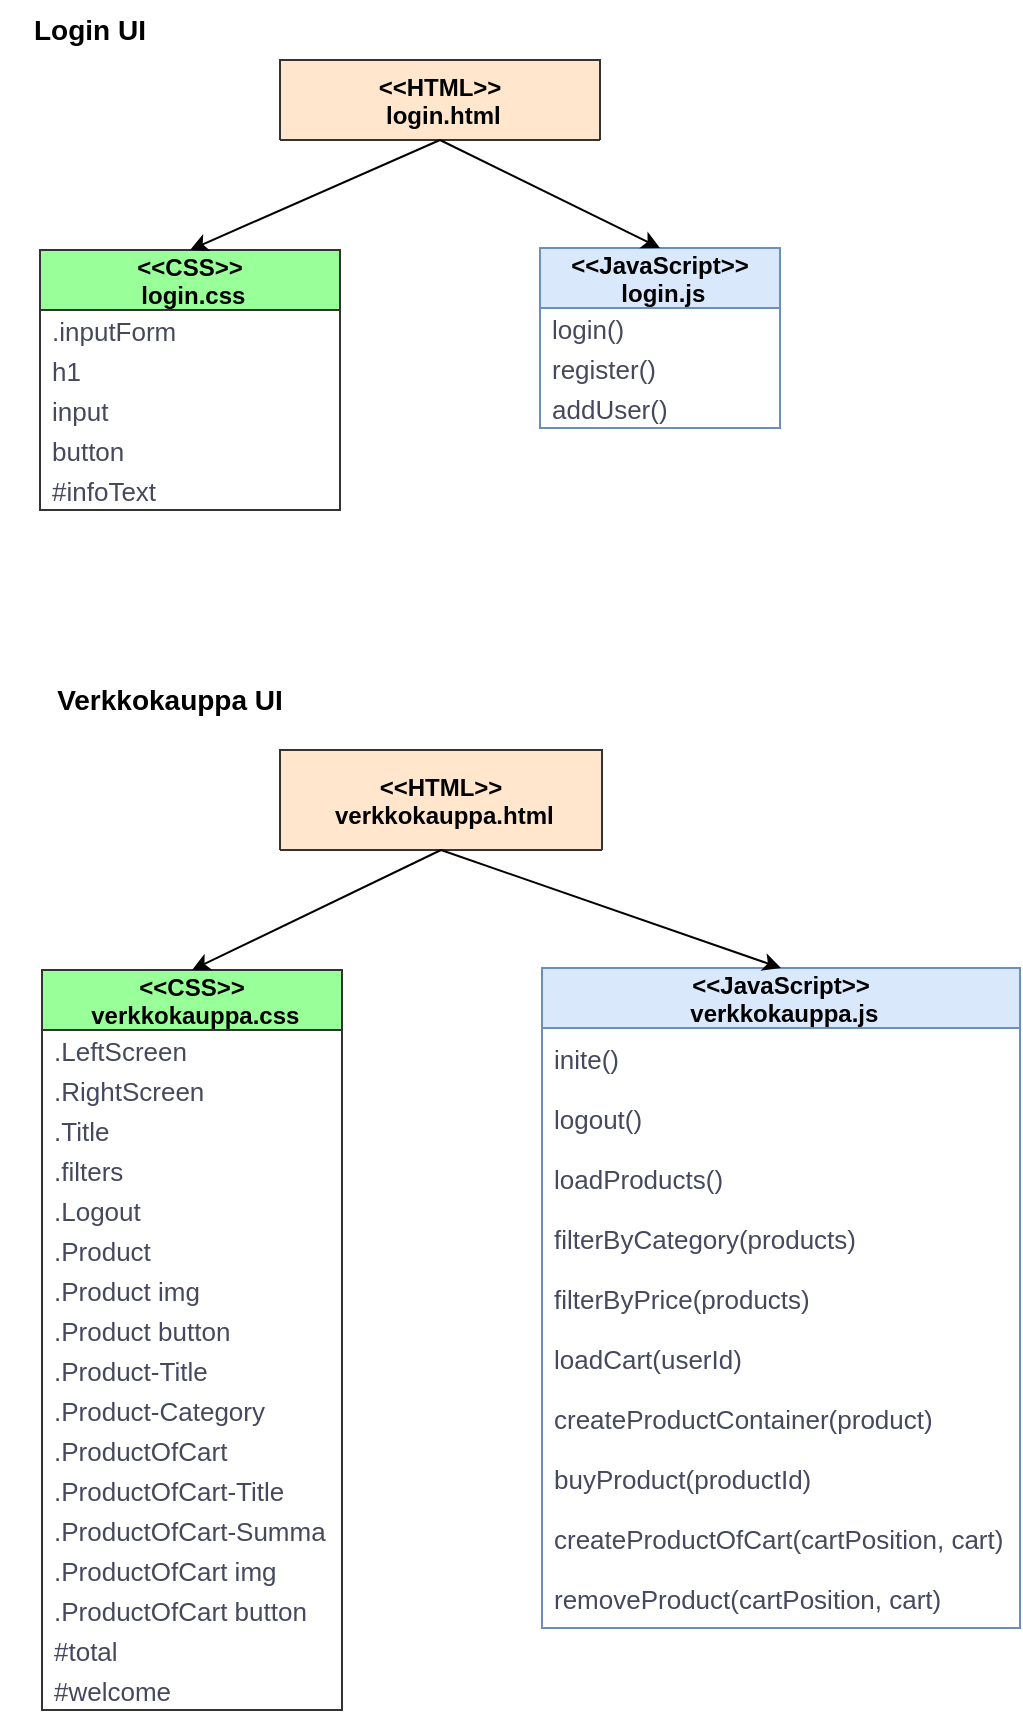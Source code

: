 <mxfile version="15.8.6" type="device"><diagram id="C5RBs43oDa-KdzZeNtuy" name="Page-1"><mxGraphModel dx="1512" dy="383" grid="1" gridSize="10" guides="1" tooltips="1" connect="1" arrows="1" fold="1" page="1" pageScale="1" pageWidth="827" pageHeight="1169" math="0" shadow="0"><root><mxCell id="WIyWlLk6GJQsqaUBKTNV-0"/><mxCell id="WIyWlLk6GJQsqaUBKTNV-1" parent="WIyWlLk6GJQsqaUBKTNV-0"/><mxCell id="c2-DXzsGqGyek8Lrjt-r-10" value="&lt;&lt;HTML&gt;&gt;&#10; login.html" style="swimlane;fontStyle=1;childLayout=stackLayout;horizontal=1;startSize=60;horizontalStack=0;resizeParent=1;resizeParentMax=0;resizeLast=0;collapsible=1;marginBottom=0;fillColor=#ffe6cc;strokeColor=#333333;rounded=0;" vertex="1" parent="WIyWlLk6GJQsqaUBKTNV-1"><mxGeometry x="-480" y="35" width="160" height="40" as="geometry"/></mxCell><mxCell id="c2-DXzsGqGyek8Lrjt-r-25" value="&lt;&lt;CSS&gt;&gt;&#10; login.css" style="swimlane;fontStyle=1;childLayout=stackLayout;horizontal=1;startSize=30;horizontalStack=0;resizeParent=1;resizeParentMax=0;resizeLast=0;collapsible=1;marginBottom=0;fillColor=#99FF99;strokeColor=#333333;rounded=0;" vertex="1" parent="WIyWlLk6GJQsqaUBKTNV-1"><mxGeometry x="-600" y="130" width="150" height="130" as="geometry"/></mxCell><mxCell id="c2-DXzsGqGyek8Lrjt-r-26" value=".inputForm" style="text;strokeColor=none;fillColor=none;align=left;verticalAlign=middle;spacingLeft=4;spacingRight=4;overflow=hidden;points=[[0,0.5],[1,0.5]];portConstraint=eastwest;rotatable=0;fontColor=#46495D;fontSize=13;rounded=0;dashed=1;dashPattern=1 1;" vertex="1" parent="c2-DXzsGqGyek8Lrjt-r-25"><mxGeometry y="30" width="150" height="20" as="geometry"/></mxCell><mxCell id="c2-DXzsGqGyek8Lrjt-r-27" value="h1" style="text;strokeColor=none;fillColor=none;align=left;verticalAlign=middle;spacingLeft=4;spacingRight=4;overflow=hidden;points=[[0,0.5],[1,0.5]];portConstraint=eastwest;rotatable=0;fontColor=#46495D;fontSize=13;rounded=0;" vertex="1" parent="c2-DXzsGqGyek8Lrjt-r-25"><mxGeometry y="50" width="150" height="20" as="geometry"/></mxCell><mxCell id="c2-DXzsGqGyek8Lrjt-r-28" value="input" style="text;strokeColor=none;fillColor=none;align=left;verticalAlign=middle;spacingLeft=4;spacingRight=4;overflow=hidden;points=[[0,0.5],[1,0.5]];portConstraint=eastwest;rotatable=0;fontColor=#46495D;fontSize=13;rounded=0;" vertex="1" parent="c2-DXzsGqGyek8Lrjt-r-25"><mxGeometry y="70" width="150" height="20" as="geometry"/></mxCell><mxCell id="c2-DXzsGqGyek8Lrjt-r-29" value="button" style="text;strokeColor=none;fillColor=none;align=left;verticalAlign=middle;spacingLeft=4;spacingRight=4;overflow=hidden;points=[[0,0.5],[1,0.5]];portConstraint=eastwest;rotatable=0;fontColor=#46495D;fontSize=13;rounded=0;" vertex="1" parent="c2-DXzsGqGyek8Lrjt-r-25"><mxGeometry y="90" width="150" height="20" as="geometry"/></mxCell><mxCell id="c2-DXzsGqGyek8Lrjt-r-30" value="#infoText" style="text;strokeColor=none;fillColor=none;align=left;verticalAlign=middle;spacingLeft=4;spacingRight=4;overflow=hidden;points=[[0,0.5],[1,0.5]];portConstraint=eastwest;rotatable=0;fontColor=#46495D;fontSize=13;rounded=0;" vertex="1" parent="c2-DXzsGqGyek8Lrjt-r-25"><mxGeometry y="110" width="150" height="20" as="geometry"/></mxCell><mxCell id="c2-DXzsGqGyek8Lrjt-r-11" value="&lt;&lt;JavaScript&gt;&gt;&#10; login.js" style="swimlane;fontStyle=1;childLayout=stackLayout;horizontal=1;startSize=30;horizontalStack=0;resizeParent=1;resizeParentMax=0;resizeLast=0;collapsible=1;marginBottom=0;fillColor=#dae8fc;strokeColor=#6c8ebf;rounded=0;" vertex="1" parent="WIyWlLk6GJQsqaUBKTNV-1"><mxGeometry x="-350" y="129" width="120" height="90" as="geometry"/></mxCell><mxCell id="c2-DXzsGqGyek8Lrjt-r-12" value="login()" style="text;strokeColor=none;fillColor=none;align=left;verticalAlign=middle;spacingLeft=4;spacingRight=4;overflow=hidden;points=[[0,0.5],[1,0.5]];portConstraint=eastwest;rotatable=0;fontColor=#46495D;fontSize=13;rounded=0;dashed=1;dashPattern=1 1;" vertex="1" parent="c2-DXzsGqGyek8Lrjt-r-11"><mxGeometry y="30" width="120" height="20" as="geometry"/></mxCell><mxCell id="c2-DXzsGqGyek8Lrjt-r-13" value="register()" style="text;strokeColor=none;fillColor=none;align=left;verticalAlign=middle;spacingLeft=4;spacingRight=4;overflow=hidden;points=[[0,0.5],[1,0.5]];portConstraint=eastwest;rotatable=0;fontColor=#46495D;fontSize=13;rounded=0;" vertex="1" parent="c2-DXzsGqGyek8Lrjt-r-11"><mxGeometry y="50" width="120" height="20" as="geometry"/></mxCell><mxCell id="c2-DXzsGqGyek8Lrjt-r-15" value="addUser()" style="text;strokeColor=none;fillColor=none;align=left;verticalAlign=middle;spacingLeft=4;spacingRight=4;overflow=hidden;points=[[0,0.5],[1,0.5]];portConstraint=eastwest;rotatable=0;fontColor=#46495D;fontSize=13;rounded=0;" vertex="1" parent="c2-DXzsGqGyek8Lrjt-r-11"><mxGeometry y="70" width="120" height="20" as="geometry"/></mxCell><mxCell id="c2-DXzsGqGyek8Lrjt-r-33" value="" style="endArrow=classic;html=1;rounded=0;exitX=0.5;exitY=1;exitDx=0;exitDy=0;entryX=0.5;entryY=0;entryDx=0;entryDy=0;" edge="1" parent="WIyWlLk6GJQsqaUBKTNV-1" source="c2-DXzsGqGyek8Lrjt-r-10" target="c2-DXzsGqGyek8Lrjt-r-25"><mxGeometry width="50" height="50" relative="1" as="geometry"><mxPoint x="-440" y="79" as="sourcePoint"/><mxPoint x="-520" y="129" as="targetPoint"/></mxGeometry></mxCell><mxCell id="c2-DXzsGqGyek8Lrjt-r-34" value="" style="endArrow=classic;html=1;rounded=0;exitX=0.5;exitY=1;exitDx=0;exitDy=0;entryX=0.5;entryY=0;entryDx=0;entryDy=0;" edge="1" parent="WIyWlLk6GJQsqaUBKTNV-1" source="c2-DXzsGqGyek8Lrjt-r-10" target="c2-DXzsGqGyek8Lrjt-r-11"><mxGeometry width="50" height="50" relative="1" as="geometry"><mxPoint x="-430" y="89" as="sourcePoint"/><mxPoint x="-520" y="149" as="targetPoint"/></mxGeometry></mxCell><mxCell id="c2-DXzsGqGyek8Lrjt-r-35" value="&lt;&lt;HTML&gt;&gt;&#10; verkkokauppa.html" style="swimlane;fontStyle=1;childLayout=stackLayout;horizontal=1;startSize=59;horizontalStack=0;resizeParent=1;resizeParentMax=0;resizeLast=0;collapsible=1;marginBottom=0;fillColor=#ffe6cc;strokeColor=#333333;rounded=0;" vertex="1" parent="WIyWlLk6GJQsqaUBKTNV-1"><mxGeometry x="-480" y="380" width="161" height="50" as="geometry"/></mxCell><mxCell id="c2-DXzsGqGyek8Lrjt-r-36" value="&lt;&lt;CSS&gt;&gt;&#10; verkkokauppa.css" style="swimlane;fontStyle=1;childLayout=stackLayout;horizontal=1;startSize=30;horizontalStack=0;resizeParent=1;resizeParentMax=0;resizeLast=0;collapsible=1;marginBottom=0;fillColor=#99FF99;strokeColor=#333333;rounded=0;" vertex="1" parent="WIyWlLk6GJQsqaUBKTNV-1"><mxGeometry x="-599" y="490" width="150" height="370" as="geometry"/></mxCell><mxCell id="c2-DXzsGqGyek8Lrjt-r-37" value=".LeftScreen" style="text;strokeColor=none;fillColor=none;align=left;verticalAlign=middle;spacingLeft=4;spacingRight=4;overflow=hidden;points=[[0,0.5],[1,0.5]];portConstraint=eastwest;rotatable=0;fontColor=#46495D;fontSize=13;rounded=0;dashed=1;dashPattern=1 1;" vertex="1" parent="c2-DXzsGqGyek8Lrjt-r-36"><mxGeometry y="30" width="150" height="20" as="geometry"/></mxCell><mxCell id="c2-DXzsGqGyek8Lrjt-r-52" value=".RightScreen" style="text;strokeColor=none;fillColor=none;align=left;verticalAlign=middle;spacingLeft=4;spacingRight=4;overflow=hidden;points=[[0,0.5],[1,0.5]];portConstraint=eastwest;rotatable=0;fontColor=#46495D;fontSize=13;rounded=0;dashed=1;dashPattern=1 1;" vertex="1" parent="c2-DXzsGqGyek8Lrjt-r-36"><mxGeometry y="50" width="150" height="20" as="geometry"/></mxCell><mxCell id="c2-DXzsGqGyek8Lrjt-r-39" value=".Title" style="text;strokeColor=none;fillColor=none;align=left;verticalAlign=middle;spacingLeft=4;spacingRight=4;overflow=hidden;points=[[0,0.5],[1,0.5]];portConstraint=eastwest;rotatable=0;fontColor=#46495D;fontSize=13;rounded=0;" vertex="1" parent="c2-DXzsGqGyek8Lrjt-r-36"><mxGeometry y="70" width="150" height="20" as="geometry"/></mxCell><mxCell id="c2-DXzsGqGyek8Lrjt-r-55" value=".filters" style="text;strokeColor=none;fillColor=none;align=left;verticalAlign=middle;spacingLeft=4;spacingRight=4;overflow=hidden;points=[[0,0.5],[1,0.5]];portConstraint=eastwest;rotatable=0;fontColor=#46495D;fontSize=13;rounded=0;" vertex="1" parent="c2-DXzsGqGyek8Lrjt-r-36"><mxGeometry y="90" width="150" height="20" as="geometry"/></mxCell><mxCell id="c2-DXzsGqGyek8Lrjt-r-54" value=".Logout" style="text;strokeColor=none;fillColor=none;align=left;verticalAlign=middle;spacingLeft=4;spacingRight=4;overflow=hidden;points=[[0,0.5],[1,0.5]];portConstraint=eastwest;rotatable=0;fontColor=#46495D;fontSize=13;rounded=0;" vertex="1" parent="c2-DXzsGqGyek8Lrjt-r-36"><mxGeometry y="110" width="150" height="20" as="geometry"/></mxCell><mxCell id="c2-DXzsGqGyek8Lrjt-r-56" value=".Product" style="text;strokeColor=none;fillColor=none;align=left;verticalAlign=middle;spacingLeft=4;spacingRight=4;overflow=hidden;points=[[0,0.5],[1,0.5]];portConstraint=eastwest;rotatable=0;fontColor=#46495D;fontSize=13;rounded=0;" vertex="1" parent="c2-DXzsGqGyek8Lrjt-r-36"><mxGeometry y="130" width="150" height="20" as="geometry"/></mxCell><mxCell id="c2-DXzsGqGyek8Lrjt-r-57" value=".Product img" style="text;strokeColor=none;fillColor=none;align=left;verticalAlign=middle;spacingLeft=4;spacingRight=4;overflow=hidden;points=[[0,0.5],[1,0.5]];portConstraint=eastwest;rotatable=0;fontColor=#46495D;fontSize=13;rounded=0;" vertex="1" parent="c2-DXzsGqGyek8Lrjt-r-36"><mxGeometry y="150" width="150" height="20" as="geometry"/></mxCell><mxCell id="c2-DXzsGqGyek8Lrjt-r-60" value=".Product button" style="text;strokeColor=none;fillColor=none;align=left;verticalAlign=middle;spacingLeft=4;spacingRight=4;overflow=hidden;points=[[0,0.5],[1,0.5]];portConstraint=eastwest;rotatable=0;fontColor=#46495D;fontSize=13;rounded=0;" vertex="1" parent="c2-DXzsGqGyek8Lrjt-r-36"><mxGeometry y="170" width="150" height="20" as="geometry"/></mxCell><mxCell id="c2-DXzsGqGyek8Lrjt-r-59" value=".Product-Title" style="text;strokeColor=none;fillColor=none;align=left;verticalAlign=middle;spacingLeft=4;spacingRight=4;overflow=hidden;points=[[0,0.5],[1,0.5]];portConstraint=eastwest;rotatable=0;fontColor=#46495D;fontSize=13;rounded=0;" vertex="1" parent="c2-DXzsGqGyek8Lrjt-r-36"><mxGeometry y="190" width="150" height="20" as="geometry"/></mxCell><mxCell id="c2-DXzsGqGyek8Lrjt-r-58" value=".Product-Category" style="text;strokeColor=none;fillColor=none;align=left;verticalAlign=middle;spacingLeft=4;spacingRight=4;overflow=hidden;points=[[0,0.5],[1,0.5]];portConstraint=eastwest;rotatable=0;fontColor=#46495D;fontSize=13;rounded=0;" vertex="1" parent="c2-DXzsGqGyek8Lrjt-r-36"><mxGeometry y="210" width="150" height="20" as="geometry"/></mxCell><mxCell id="c2-DXzsGqGyek8Lrjt-r-62" value=".ProductOfCart" style="text;strokeColor=none;fillColor=none;align=left;verticalAlign=middle;spacingLeft=4;spacingRight=4;overflow=hidden;points=[[0,0.5],[1,0.5]];portConstraint=eastwest;rotatable=0;fontColor=#46495D;fontSize=13;rounded=0;" vertex="1" parent="c2-DXzsGqGyek8Lrjt-r-36"><mxGeometry y="230" width="150" height="20" as="geometry"/></mxCell><mxCell id="c2-DXzsGqGyek8Lrjt-r-63" value=".ProductOfCart-Title" style="text;strokeColor=none;fillColor=none;align=left;verticalAlign=middle;spacingLeft=4;spacingRight=4;overflow=hidden;points=[[0,0.5],[1,0.5]];portConstraint=eastwest;rotatable=0;fontColor=#46495D;fontSize=13;rounded=0;" vertex="1" parent="c2-DXzsGqGyek8Lrjt-r-36"><mxGeometry y="250" width="150" height="20" as="geometry"/></mxCell><mxCell id="c2-DXzsGqGyek8Lrjt-r-61" value=".ProductOfCart-Summa" style="text;strokeColor=none;fillColor=none;align=left;verticalAlign=middle;spacingLeft=4;spacingRight=4;overflow=hidden;points=[[0,0.5],[1,0.5]];portConstraint=eastwest;rotatable=0;fontColor=#46495D;fontSize=13;rounded=0;" vertex="1" parent="c2-DXzsGqGyek8Lrjt-r-36"><mxGeometry y="270" width="150" height="20" as="geometry"/></mxCell><mxCell id="c2-DXzsGqGyek8Lrjt-r-64" value=".ProductOfCart img" style="text;strokeColor=none;fillColor=none;align=left;verticalAlign=middle;spacingLeft=4;spacingRight=4;overflow=hidden;points=[[0,0.5],[1,0.5]];portConstraint=eastwest;rotatable=0;fontColor=#46495D;fontSize=13;rounded=0;" vertex="1" parent="c2-DXzsGqGyek8Lrjt-r-36"><mxGeometry y="290" width="150" height="20" as="geometry"/></mxCell><mxCell id="c2-DXzsGqGyek8Lrjt-r-65" value=".ProductOfCart button" style="text;strokeColor=none;fillColor=none;align=left;verticalAlign=middle;spacingLeft=4;spacingRight=4;overflow=hidden;points=[[0,0.5],[1,0.5]];portConstraint=eastwest;rotatable=0;fontColor=#46495D;fontSize=13;rounded=0;" vertex="1" parent="c2-DXzsGqGyek8Lrjt-r-36"><mxGeometry y="310" width="150" height="20" as="geometry"/></mxCell><mxCell id="c2-DXzsGqGyek8Lrjt-r-40" value="#total" style="text;strokeColor=none;fillColor=none;align=left;verticalAlign=middle;spacingLeft=4;spacingRight=4;overflow=hidden;points=[[0,0.5],[1,0.5]];portConstraint=eastwest;rotatable=0;fontColor=#46495D;fontSize=13;rounded=0;" vertex="1" parent="c2-DXzsGqGyek8Lrjt-r-36"><mxGeometry y="330" width="150" height="20" as="geometry"/></mxCell><mxCell id="c2-DXzsGqGyek8Lrjt-r-41" value="#welcome" style="text;strokeColor=none;fillColor=none;align=left;verticalAlign=middle;spacingLeft=4;spacingRight=4;overflow=hidden;points=[[0,0.5],[1,0.5]];portConstraint=eastwest;rotatable=0;fontColor=#46495D;fontSize=13;rounded=0;" vertex="1" parent="c2-DXzsGqGyek8Lrjt-r-36"><mxGeometry y="350" width="150" height="20" as="geometry"/></mxCell><mxCell id="c2-DXzsGqGyek8Lrjt-r-42" value="&lt;&lt;JavaScript&gt;&gt;&#10; verkkokauppa.js" style="swimlane;fontStyle=1;childLayout=stackLayout;horizontal=1;startSize=30;horizontalStack=0;resizeParent=1;resizeParentMax=0;resizeLast=0;collapsible=1;marginBottom=0;fillColor=#dae8fc;strokeColor=#6c8ebf;rounded=0;" vertex="1" parent="WIyWlLk6GJQsqaUBKTNV-1"><mxGeometry x="-349" y="489" width="239" height="330" as="geometry"/></mxCell><mxCell id="c2-DXzsGqGyek8Lrjt-r-43" value="inite()" style="text;strokeColor=none;fillColor=none;align=left;verticalAlign=middle;spacingLeft=4;spacingRight=4;overflow=hidden;points=[[0,0.5],[1,0.5]];portConstraint=eastwest;rotatable=0;fontColor=#46495D;fontSize=13;rounded=0;dashed=1;dashPattern=1 1;" vertex="1" parent="c2-DXzsGqGyek8Lrjt-r-42"><mxGeometry y="30" width="239" height="30" as="geometry"/></mxCell><mxCell id="c2-DXzsGqGyek8Lrjt-r-44" value="logout()" style="text;strokeColor=none;fillColor=none;align=left;verticalAlign=middle;spacingLeft=4;spacingRight=4;overflow=hidden;points=[[0,0.5],[1,0.5]];portConstraint=eastwest;rotatable=0;fontColor=#46495D;fontSize=13;rounded=0;" vertex="1" parent="c2-DXzsGqGyek8Lrjt-r-42"><mxGeometry y="60" width="239" height="30" as="geometry"/></mxCell><mxCell id="c2-DXzsGqGyek8Lrjt-r-68" value="loadProducts()" style="text;strokeColor=none;fillColor=none;align=left;verticalAlign=middle;spacingLeft=4;spacingRight=4;overflow=hidden;points=[[0,0.5],[1,0.5]];portConstraint=eastwest;rotatable=0;fontColor=#46495D;fontSize=13;rounded=0;" vertex="1" parent="c2-DXzsGqGyek8Lrjt-r-42"><mxGeometry y="90" width="239" height="30" as="geometry"/></mxCell><mxCell id="c2-DXzsGqGyek8Lrjt-r-73" value="filterByCategory(products)" style="text;strokeColor=none;fillColor=none;align=left;verticalAlign=middle;spacingLeft=4;spacingRight=4;overflow=hidden;points=[[0,0.5],[1,0.5]];portConstraint=eastwest;rotatable=0;fontColor=#46495D;fontSize=13;rounded=0;" vertex="1" parent="c2-DXzsGqGyek8Lrjt-r-42"><mxGeometry y="120" width="239" height="30" as="geometry"/></mxCell><mxCell id="c2-DXzsGqGyek8Lrjt-r-75" value="filterByPrice(products)" style="text;strokeColor=none;fillColor=none;align=left;verticalAlign=middle;spacingLeft=4;spacingRight=4;overflow=hidden;points=[[0,0.5],[1,0.5]];portConstraint=eastwest;rotatable=0;fontColor=#46495D;fontSize=13;rounded=0;" vertex="1" parent="c2-DXzsGqGyek8Lrjt-r-42"><mxGeometry y="150" width="239" height="30" as="geometry"/></mxCell><mxCell id="c2-DXzsGqGyek8Lrjt-r-67" value="loadCart(userId)" style="text;strokeColor=none;fillColor=none;align=left;verticalAlign=middle;spacingLeft=4;spacingRight=4;overflow=hidden;points=[[0,0.5],[1,0.5]];portConstraint=eastwest;rotatable=0;fontColor=#46495D;fontSize=13;rounded=0;" vertex="1" parent="c2-DXzsGqGyek8Lrjt-r-42"><mxGeometry y="180" width="239" height="30" as="geometry"/></mxCell><mxCell id="c2-DXzsGqGyek8Lrjt-r-70" value="createProductContainer(product)" style="text;strokeColor=none;fillColor=none;align=left;verticalAlign=middle;spacingLeft=4;spacingRight=4;overflow=hidden;points=[[0,0.5],[1,0.5]];portConstraint=eastwest;rotatable=0;fontColor=#46495D;fontSize=13;rounded=0;" vertex="1" parent="c2-DXzsGqGyek8Lrjt-r-42"><mxGeometry y="210" width="239" height="30" as="geometry"/></mxCell><mxCell id="c2-DXzsGqGyek8Lrjt-r-69" value="buyProduct(productId)" style="text;strokeColor=none;fillColor=none;align=left;verticalAlign=middle;spacingLeft=4;spacingRight=4;overflow=hidden;points=[[0,0.5],[1,0.5]];portConstraint=eastwest;rotatable=0;fontColor=#46495D;fontSize=13;rounded=0;" vertex="1" parent="c2-DXzsGqGyek8Lrjt-r-42"><mxGeometry y="240" width="239" height="30" as="geometry"/></mxCell><mxCell id="c2-DXzsGqGyek8Lrjt-r-71" value="createProductOfCart(cartPosition, cart)" style="text;strokeColor=none;fillColor=none;align=left;verticalAlign=middle;spacingLeft=4;spacingRight=4;overflow=hidden;points=[[0,0.5],[1,0.5]];portConstraint=eastwest;rotatable=0;fontColor=#46495D;fontSize=13;rounded=0;" vertex="1" parent="c2-DXzsGqGyek8Lrjt-r-42"><mxGeometry y="270" width="239" height="30" as="geometry"/></mxCell><mxCell id="c2-DXzsGqGyek8Lrjt-r-72" value="removeProduct(cartPosition, cart)" style="text;strokeColor=none;fillColor=none;align=left;verticalAlign=middle;spacingLeft=4;spacingRight=4;overflow=hidden;points=[[0,0.5],[1,0.5]];portConstraint=eastwest;rotatable=0;fontColor=#46495D;fontSize=13;rounded=0;" vertex="1" parent="c2-DXzsGqGyek8Lrjt-r-42"><mxGeometry y="300" width="239" height="30" as="geometry"/></mxCell><mxCell id="c2-DXzsGqGyek8Lrjt-r-46" value="" style="endArrow=classic;html=1;rounded=0;exitX=0.5;exitY=1;exitDx=0;exitDy=0;entryX=0.5;entryY=0;entryDx=0;entryDy=0;" edge="1" parent="WIyWlLk6GJQsqaUBKTNV-1" source="c2-DXzsGqGyek8Lrjt-r-35" target="c2-DXzsGqGyek8Lrjt-r-36"><mxGeometry width="50" height="50" relative="1" as="geometry"><mxPoint x="-439" y="439" as="sourcePoint"/><mxPoint x="-519" y="489" as="targetPoint"/></mxGeometry></mxCell><mxCell id="c2-DXzsGqGyek8Lrjt-r-47" value="" style="endArrow=classic;html=1;rounded=0;exitX=0.5;exitY=1;exitDx=0;exitDy=0;entryX=0.5;entryY=0;entryDx=0;entryDy=0;" edge="1" parent="WIyWlLk6GJQsqaUBKTNV-1" source="c2-DXzsGqGyek8Lrjt-r-35" target="c2-DXzsGqGyek8Lrjt-r-42"><mxGeometry width="50" height="50" relative="1" as="geometry"><mxPoint x="-429" y="449" as="sourcePoint"/><mxPoint x="-519" y="509" as="targetPoint"/></mxGeometry></mxCell><mxCell id="c2-DXzsGqGyek8Lrjt-r-48" value="Login UI" style="text;html=1;strokeColor=none;fillColor=none;align=center;verticalAlign=middle;whiteSpace=wrap;rounded=0;fontStyle=1;fontSize=14;" vertex="1" parent="WIyWlLk6GJQsqaUBKTNV-1"><mxGeometry x="-620" y="5" width="90" height="30" as="geometry"/></mxCell><mxCell id="c2-DXzsGqGyek8Lrjt-r-49" value="Verkkokauppa UI" style="text;html=1;strokeColor=none;fillColor=none;align=center;verticalAlign=middle;whiteSpace=wrap;rounded=0;fontStyle=1;fontSize=14;" vertex="1" parent="WIyWlLk6GJQsqaUBKTNV-1"><mxGeometry x="-600" y="340" width="130" height="30" as="geometry"/></mxCell></root></mxGraphModel></diagram></mxfile>